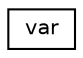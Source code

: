digraph "Graphical Class Hierarchy"
{
  edge [fontname="Helvetica",fontsize="10",labelfontname="Helvetica",labelfontsize="10"];
  node [fontname="Helvetica",fontsize="10",shape=record];
  rankdir="LR";
  Node1 [label="var",height=0.2,width=0.4,color="black", fillcolor="white", style="filled",URL="$unionvar.html"];
}
